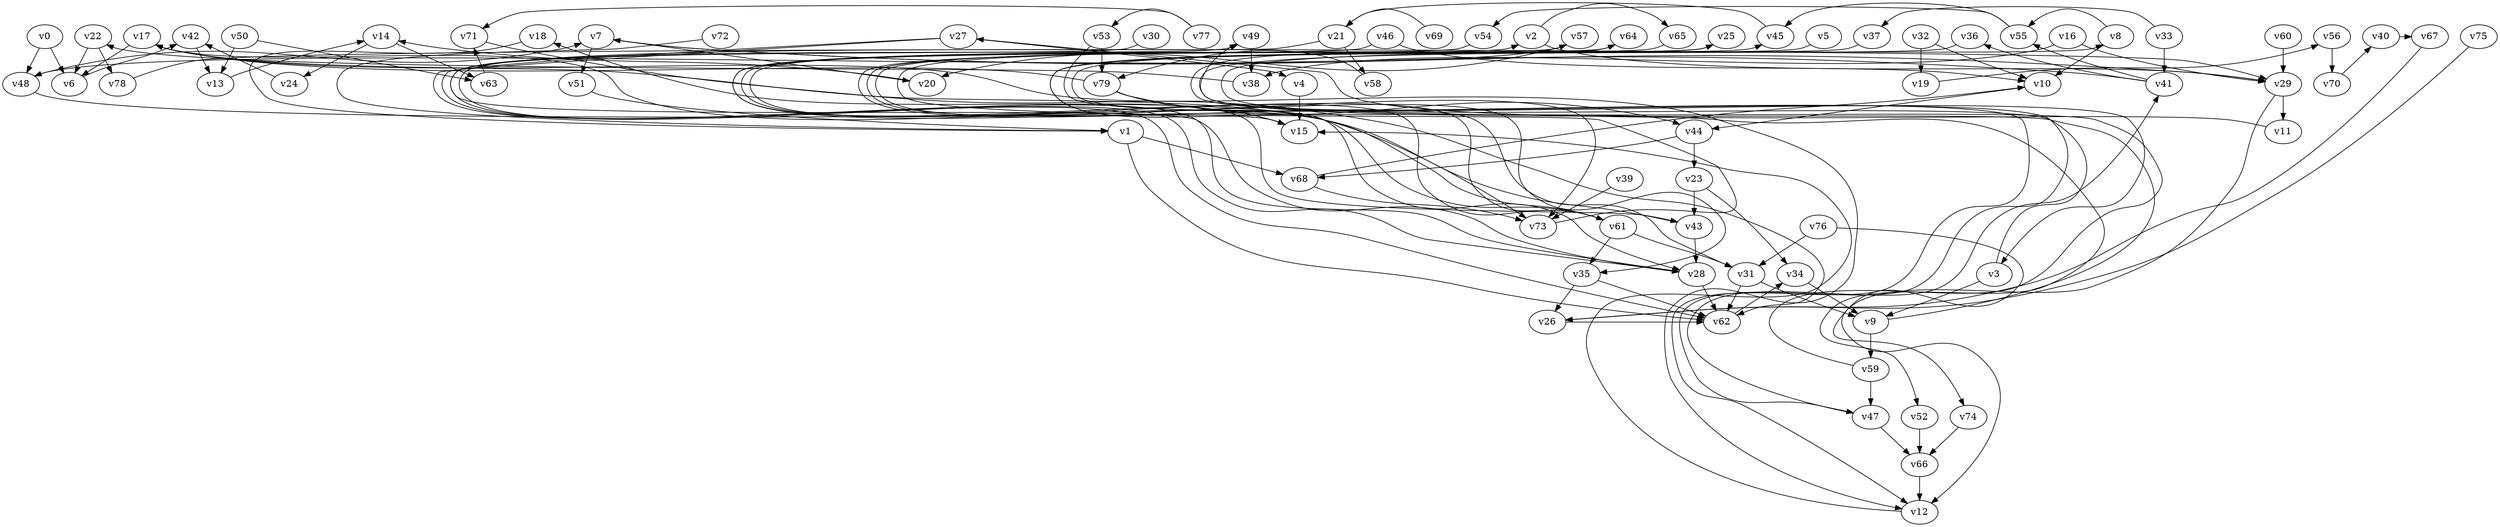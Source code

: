 // Benchmark game 115 - 80 vertices
digraph G {
    v0 [name="v0", player=1];
    v1 [name="v1", player=1];
    v2 [name="v2", player=0];
    v3 [name="v3", player=0];
    v4 [name="v4", player=0];
    v5 [name="v5", player=1];
    v6 [name="v6", player=0];
    v7 [name="v7", player=0];
    v8 [name="v8", player=1];
    v9 [name="v9", player=1, target=1];
    v10 [name="v10", player=0];
    v11 [name="v11", player=0, target=1];
    v12 [name="v12", player=0, target=1];
    v13 [name="v13", player=1];
    v14 [name="v14", player=0];
    v15 [name="v15", player=1];
    v16 [name="v16", player=1];
    v17 [name="v17", player=1];
    v18 [name="v18", player=1];
    v19 [name="v19", player=1];
    v20 [name="v20", player=0];
    v21 [name="v21", player=0];
    v22 [name="v22", player=0, target=1];
    v23 [name="v23", player=0];
    v24 [name="v24", player=1];
    v25 [name="v25", player=0];
    v26 [name="v26", player=1, target=1];
    v27 [name="v27", player=1];
    v28 [name="v28", player=1];
    v29 [name="v29", player=1];
    v30 [name="v30", player=1];
    v31 [name="v31", player=1];
    v32 [name="v32", player=0];
    v33 [name="v33", player=0];
    v34 [name="v34", player=1, target=1];
    v35 [name="v35", player=0];
    v36 [name="v36", player=1, target=1];
    v37 [name="v37", player=1];
    v38 [name="v38", player=0];
    v39 [name="v39", player=1];
    v40 [name="v40", player=1];
    v41 [name="v41", player=0];
    v42 [name="v42", player=0];
    v43 [name="v43", player=1];
    v44 [name="v44", player=1, target=1];
    v45 [name="v45", player=0];
    v46 [name="v46", player=1];
    v47 [name="v47", player=0];
    v48 [name="v48", player=0];
    v49 [name="v49", player=1];
    v50 [name="v50", player=1];
    v51 [name="v51", player=0];
    v52 [name="v52", player=1];
    v53 [name="v53", player=0];
    v54 [name="v54", player=0, target=1];
    v55 [name="v55", player=1];
    v56 [name="v56", player=0];
    v57 [name="v57", player=0];
    v58 [name="v58", player=0];
    v59 [name="v59", player=1];
    v60 [name="v60", player=1];
    v61 [name="v61", player=1];
    v62 [name="v62", player=1];
    v63 [name="v63", player=0];
    v64 [name="v64", player=1];
    v65 [name="v65", player=0];
    v66 [name="v66", player=0];
    v67 [name="v67", player=1];
    v68 [name="v68", player=1];
    v69 [name="v69", player=0];
    v70 [name="v70", player=1];
    v71 [name="v71", player=1];
    v72 [name="v72", player=0];
    v73 [name="v73", player=0];
    v74 [name="v74", player=1];
    v75 [name="v75", player=1];
    v76 [name="v76", player=0];
    v77 [name="v77", player=1, target=1];
    v78 [name="v78", player=1, target=1];
    v79 [name="v79", player=0];

    v0 -> v48;
    v1 -> v62 [constraint="time % 6 == 0"];
    v2 -> v65 [constraint="(time >= 1) && (time <= 21)"];
    v3 -> v64 [constraint="time >= 2"];
    v4 -> v15;
    v5 -> v15 [constraint="time == 18"];
    v6 -> v42 [constraint="time % 6 == 1"];
    v7 -> v20;
    v8 -> v10;
    v9 -> v49 [constraint="time == 4"];
    v10 -> v44;
    v11 -> v27 [constraint="time % 4 == 3"];
    v12 -> v15 [constraint="time == 14"];
    v13 -> v14 [constraint="(time % 2 == 1) || (time % 3 == 1)"];
    v14 -> v63;
    v15 -> v25 [constraint="time == 15"];
    v16 -> v29 [constraint="time % 4 == 1"];
    v17 -> v12 [constraint="time % 4 == 1"];
    v18 -> v1 [constraint="time % 3 == 0"];
    v19 -> v56 [constraint="time % 5 == 2"];
    v20 -> v14 [constraint="time == 16"];
    v21 -> v58;
    v22 -> v78;
    v23 -> v43;
    v24 -> v42 [constraint="(time % 3 == 0) || (time % 5 == 0)"];
    v25 -> v73 [constraint="time == 17"];
    v26 -> v62 [constraint="time == 19"];
    v27 -> v28 [constraint="time == 5"];
    v28 -> v62;
    v29 -> v74 [constraint="time == 4"];
    v30 -> v28 [constraint="time % 2 == 1"];
    v31 -> v9;
    v32 -> v19;
    v33 -> v41;
    v34 -> v9;
    v35 -> v26;
    v36 -> v3 [constraint="time == 6"];
    v37 -> v47 [constraint="time <= 6"];
    v38 -> v22 [constraint="time <= 17"];
    v39 -> v73;
    v40 -> v67 [constraint="time >= 14"];
    v41 -> v36 [constraint="time >= 15"];
    v42 -> v13;
    v43 -> v17 [constraint="time >= 3"];
    v44 -> v23;
    v45 -> v21 [constraint="time <= 22"];
    v46 -> v61 [constraint="time >= 9"];
    v47 -> v41 [constraint="time <= 20"];
    v48 -> v7 [constraint="time <= 23"];
    v49 -> v38;
    v50 -> v13;
    v51 -> v1 [constraint="(time >= 9) && (time <= 22)"];
    v52 -> v66;
    v53 -> v79;
    v54 -> v28 [constraint="time <= 8"];
    v55 -> v54 [constraint="time >= 12"];
    v56 -> v70;
    v57 -> v48 [constraint="time % 6 == 0"];
    v58 -> v79 [constraint="(time >= 8) && (time <= 16)"];
    v59 -> v47;
    v60 -> v29;
    v61 -> v57 [constraint="time >= 5"];
    v62 -> v34 [constraint="time >= 9"];
    v63 -> v71 [constraint="time >= 13"];
    v64 -> v31 [constraint="time % 3 == 1"];
    v65 -> v35 [constraint="(time % 4 == 0) || (time % 5 == 0)"];
    v66 -> v12;
    v67 -> v26 [constraint="time == 8"];
    v68 -> v73;
    v69 -> v21 [constraint="time == 11"];
    v70 -> v40 [constraint="time == 14"];
    v71 -> v62 [constraint="time <= 5"];
    v72 -> v1 [constraint="time == 7"];
    v73 -> v45 [constraint="time == 16"];
    v74 -> v66;
    v75 -> v26 [constraint="time <= 22"];
    v76 -> v12 [constraint="time % 6 == 0"];
    v77 -> v71 [constraint="time >= 10"];
    v78 -> v29 [constraint="time % 4 == 0"];
    v79 -> v17 [constraint="time >= 9"];
    v35 -> v62 [constraint="time == 17"];
    v21 -> v43 [constraint="time % 4 == 1"];
    v59 -> v8 [constraint="(time % 3 == 0) || (time % 4 == 0)"];
    v27 -> v4 [constraint="time == 0"];
    v48 -> v52 [constraint="time == 15"];
    v7 -> v51;
    v29 -> v11;
    v8 -> v55 [constraint="time % 2 == 1"];
    v43 -> v28;
    v31 -> v62;
    v14 -> v24;
    v7 -> v29 [constraint="time == 19"];
    v9 -> v59;
    v27 -> v62 [constraint="time % 3 == 0"];
    v53 -> v12 [constraint="time >= 10"];
    v17 -> v6 [constraint="time <= 14"];
    v47 -> v66;
    v61 -> v18 [constraint="time >= 7"];
    v23 -> v34 [constraint="time == 9"];
    v16 -> v38 [constraint="time == 8"];
    v61 -> v31;
    v41 -> v7 [constraint="time >= 6"];
    v17 -> v73 [constraint="time % 2 == 1"];
    v28 -> v49 [constraint="time >= 8"];
    v79 -> v15;
    v57 -> v20 [constraint="time <= 6"];
    v79 -> v44 [constraint="time == 19"];
    v2 -> v29 [constraint="time == 10"];
    v1 -> v68;
    v77 -> v53 [constraint="time % 4 == 2"];
    v41 -> v55 [constraint="time == 14"];
    v68 -> v10 [constraint="time >= 8"];
    v33 -> v37 [constraint="(time % 3 == 1) || (time % 3 == 2)"];
    v46 -> v10 [constraint="(time >= 6) && (time <= 21)"];
    v61 -> v35;
    v22 -> v6;
    v50 -> v63 [constraint="time >= 10"];
    v76 -> v31;
    v3 -> v9;
    v32 -> v10 [constraint="time == 1"];
    v44 -> v68;
    v61 -> v2 [constraint="time % 4 == 2"];
    v55 -> v45 [constraint="time == 8"];
    v0 -> v6;
}
